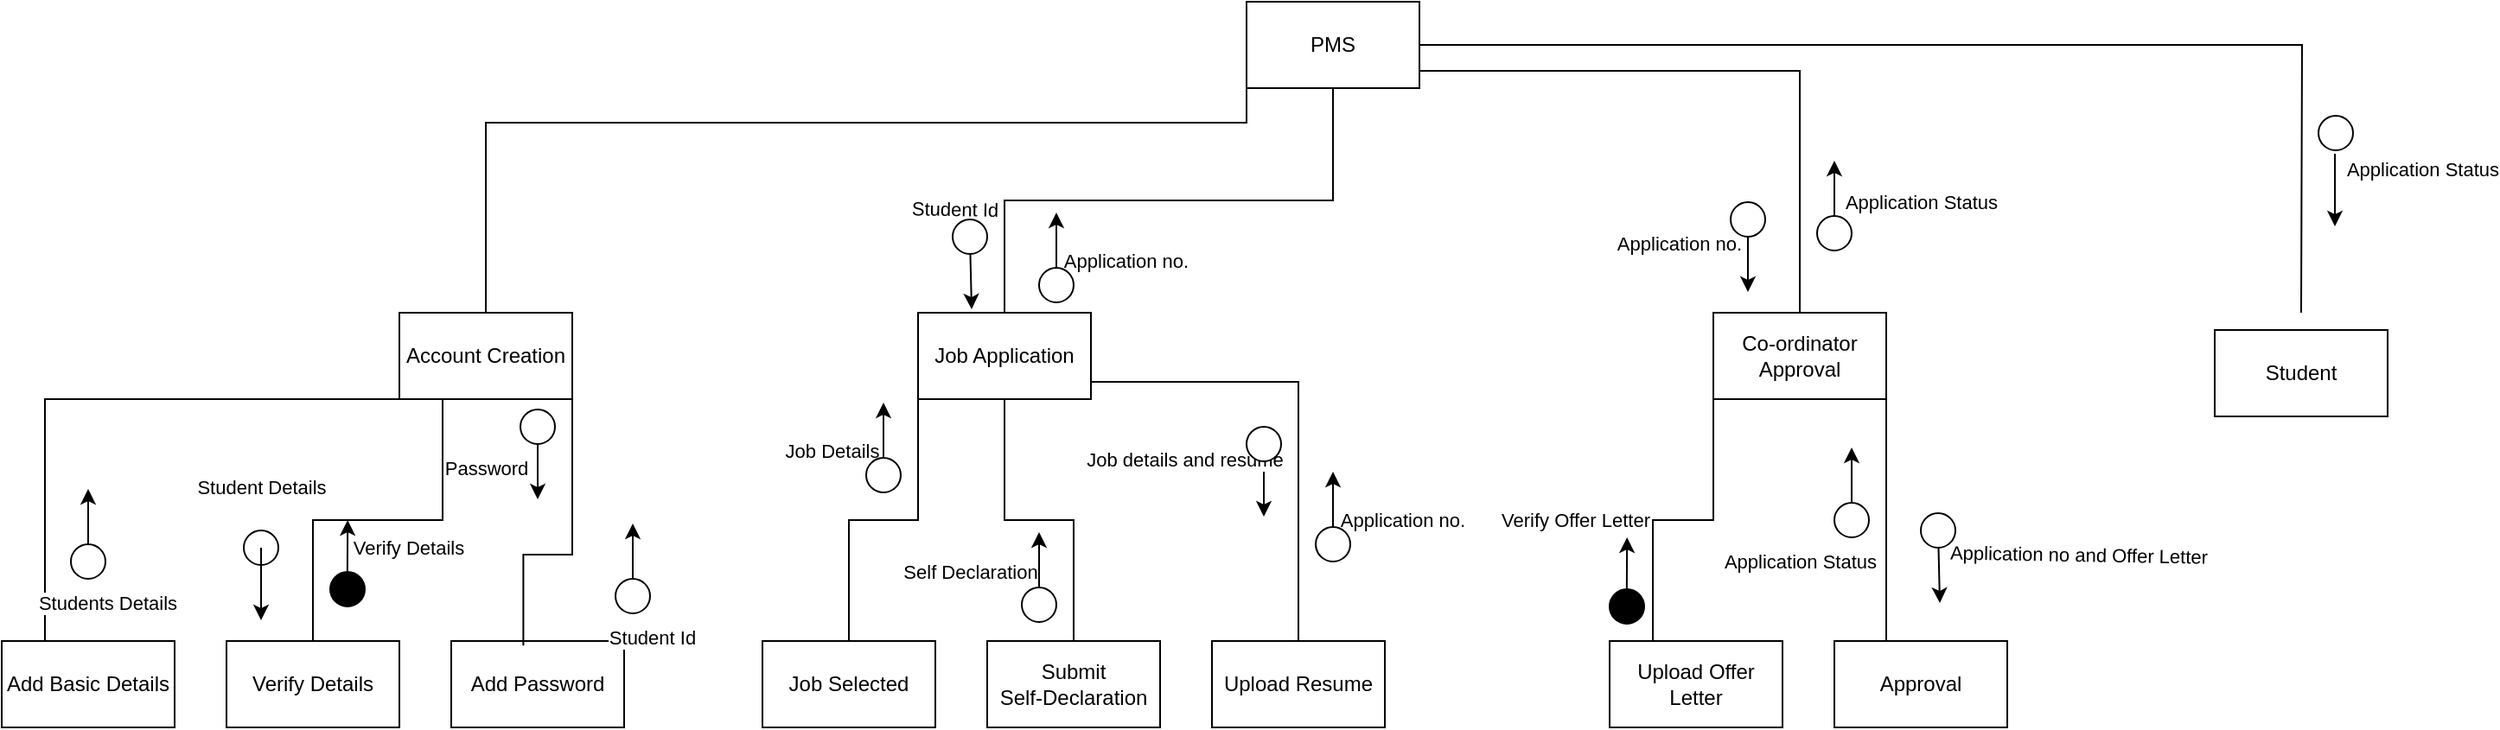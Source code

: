 <mxfile version="24.2.8" type="device">
  <diagram name="Page-1" id="_LCr8pzjU3IR6YzpkM7A">
    <mxGraphModel dx="1884" dy="458" grid="1" gridSize="10" guides="1" tooltips="1" connect="1" arrows="1" fold="1" page="1" pageScale="1" pageWidth="850" pageHeight="1100" math="0" shadow="0">
      <root>
        <mxCell id="0" />
        <mxCell id="1" parent="0" />
        <mxCell id="db7eTrHwo0noK78gcjz7-17" style="edgeStyle=orthogonalEdgeStyle;rounded=0;orthogonalLoop=1;jettySize=auto;html=1;exitX=0;exitY=1;exitDx=0;exitDy=0;startArrow=none;startFill=0;endArrow=none;endFill=0;" parent="1" source="db7eTrHwo0noK78gcjz7-1" target="db7eTrHwo0noK78gcjz7-5" edge="1">
          <mxGeometry relative="1" as="geometry">
            <Array as="points">
              <mxPoint x="-50" y="150" />
              <mxPoint x="-490" y="150" />
            </Array>
          </mxGeometry>
        </mxCell>
        <mxCell id="db7eTrHwo0noK78gcjz7-18" style="edgeStyle=orthogonalEdgeStyle;rounded=0;orthogonalLoop=1;jettySize=auto;html=1;exitX=1;exitY=1;exitDx=0;exitDy=0;endArrow=none;endFill=0;" parent="1" source="db7eTrHwo0noK78gcjz7-1" target="db7eTrHwo0noK78gcjz7-3" edge="1">
          <mxGeometry relative="1" as="geometry">
            <Array as="points">
              <mxPoint x="50" y="120" />
              <mxPoint x="270" y="120" />
            </Array>
          </mxGeometry>
        </mxCell>
        <mxCell id="db7eTrHwo0noK78gcjz7-19" style="edgeStyle=orthogonalEdgeStyle;rounded=0;orthogonalLoop=1;jettySize=auto;html=1;exitX=0.5;exitY=1;exitDx=0;exitDy=0;endArrow=none;endFill=0;" parent="1" source="db7eTrHwo0noK78gcjz7-1" target="db7eTrHwo0noK78gcjz7-4" edge="1">
          <mxGeometry relative="1" as="geometry" />
        </mxCell>
        <mxCell id="db7eTrHwo0noK78gcjz7-20" style="edgeStyle=orthogonalEdgeStyle;rounded=0;orthogonalLoop=1;jettySize=auto;html=1;exitX=1;exitY=0.5;exitDx=0;exitDy=0;endArrow=none;endFill=0;" parent="1" source="db7eTrHwo0noK78gcjz7-1" edge="1">
          <mxGeometry relative="1" as="geometry">
            <mxPoint x="560" y="260" as="targetPoint" />
          </mxGeometry>
        </mxCell>
        <mxCell id="db7eTrHwo0noK78gcjz7-1" value="PMS" style="html=1;dashed=0;whiteSpace=wrap;" parent="1" vertex="1">
          <mxGeometry x="-50" y="80" width="100" height="50" as="geometry" />
        </mxCell>
        <mxCell id="db7eTrHwo0noK78gcjz7-2" value="Student" style="html=1;dashed=0;whiteSpace=wrap;" parent="1" vertex="1">
          <mxGeometry x="510" y="270" width="100" height="50" as="geometry" />
        </mxCell>
        <mxCell id="db7eTrHwo0noK78gcjz7-28" style="edgeStyle=orthogonalEdgeStyle;rounded=0;orthogonalLoop=1;jettySize=auto;html=1;exitX=0;exitY=1;exitDx=0;exitDy=0;entryX=0.25;entryY=0;entryDx=0;entryDy=0;endArrow=none;endFill=0;" parent="1" source="db7eTrHwo0noK78gcjz7-3" target="db7eTrHwo0noK78gcjz7-14" edge="1">
          <mxGeometry relative="1" as="geometry" />
        </mxCell>
        <mxCell id="db7eTrHwo0noK78gcjz7-29" style="edgeStyle=orthogonalEdgeStyle;rounded=0;orthogonalLoop=1;jettySize=auto;html=1;exitX=0.75;exitY=1;exitDx=0;exitDy=0;entryX=0.25;entryY=0;entryDx=0;entryDy=0;endArrow=none;endFill=0;" parent="1" source="db7eTrHwo0noK78gcjz7-3" target="db7eTrHwo0noK78gcjz7-13" edge="1">
          <mxGeometry relative="1" as="geometry">
            <Array as="points">
              <mxPoint x="320" y="310" />
              <mxPoint x="320" y="450" />
            </Array>
          </mxGeometry>
        </mxCell>
        <mxCell id="db7eTrHwo0noK78gcjz7-3" value="Co-ordinator Approval" style="html=1;dashed=0;whiteSpace=wrap;" parent="1" vertex="1">
          <mxGeometry x="220" y="260" width="100" height="50" as="geometry" />
        </mxCell>
        <mxCell id="db7eTrHwo0noK78gcjz7-25" style="edgeStyle=orthogonalEdgeStyle;rounded=0;orthogonalLoop=1;jettySize=auto;html=1;exitX=0;exitY=1;exitDx=0;exitDy=0;endArrow=none;endFill=0;" parent="1" source="db7eTrHwo0noK78gcjz7-4" target="db7eTrHwo0noK78gcjz7-10" edge="1">
          <mxGeometry relative="1" as="geometry" />
        </mxCell>
        <mxCell id="db7eTrHwo0noK78gcjz7-26" style="edgeStyle=orthogonalEdgeStyle;rounded=0;orthogonalLoop=1;jettySize=auto;html=1;exitX=0.5;exitY=1;exitDx=0;exitDy=0;endArrow=none;endFill=0;" parent="1" source="db7eTrHwo0noK78gcjz7-4" target="db7eTrHwo0noK78gcjz7-12" edge="1">
          <mxGeometry relative="1" as="geometry" />
        </mxCell>
        <mxCell id="db7eTrHwo0noK78gcjz7-27" style="edgeStyle=orthogonalEdgeStyle;rounded=0;orthogonalLoop=1;jettySize=auto;html=1;exitX=1;exitY=1;exitDx=0;exitDy=0;endArrow=none;endFill=0;" parent="1" source="db7eTrHwo0noK78gcjz7-4" target="db7eTrHwo0noK78gcjz7-11" edge="1">
          <mxGeometry relative="1" as="geometry">
            <Array as="points">
              <mxPoint x="-140" y="300" />
              <mxPoint x="-20" y="300" />
            </Array>
          </mxGeometry>
        </mxCell>
        <mxCell id="db7eTrHwo0noK78gcjz7-4" value="Job Application" style="html=1;dashed=0;whiteSpace=wrap;" parent="1" vertex="1">
          <mxGeometry x="-240" y="260" width="100" height="50" as="geometry" />
        </mxCell>
        <mxCell id="db7eTrHwo0noK78gcjz7-22" style="edgeStyle=orthogonalEdgeStyle;rounded=0;orthogonalLoop=1;jettySize=auto;html=1;exitX=0;exitY=1;exitDx=0;exitDy=0;entryX=0.25;entryY=0;entryDx=0;entryDy=0;endArrow=none;endFill=0;" parent="1" source="db7eTrHwo0noK78gcjz7-5" target="db7eTrHwo0noK78gcjz7-6" edge="1">
          <mxGeometry relative="1" as="geometry">
            <Array as="points">
              <mxPoint x="-745" y="310" />
            </Array>
          </mxGeometry>
        </mxCell>
        <mxCell id="db7eTrHwo0noK78gcjz7-23" style="edgeStyle=orthogonalEdgeStyle;rounded=0;orthogonalLoop=1;jettySize=auto;html=1;exitX=0.25;exitY=1;exitDx=0;exitDy=0;entryX=0.5;entryY=0;entryDx=0;entryDy=0;endArrow=none;endFill=0;" parent="1" source="db7eTrHwo0noK78gcjz7-5" target="db7eTrHwo0noK78gcjz7-8" edge="1">
          <mxGeometry relative="1" as="geometry" />
        </mxCell>
        <mxCell id="db7eTrHwo0noK78gcjz7-5" value="Account Creation" style="html=1;dashed=0;whiteSpace=wrap;" parent="1" vertex="1">
          <mxGeometry x="-540" y="260" width="100" height="50" as="geometry" />
        </mxCell>
        <mxCell id="db7eTrHwo0noK78gcjz7-6" value="Add Basic Details" style="html=1;dashed=0;whiteSpace=wrap;" parent="1" vertex="1">
          <mxGeometry x="-770" y="450" width="100" height="50" as="geometry" />
        </mxCell>
        <mxCell id="db7eTrHwo0noK78gcjz7-7" value="Add Password" style="html=1;dashed=0;whiteSpace=wrap;" parent="1" vertex="1">
          <mxGeometry x="-510" y="450" width="100" height="50" as="geometry" />
        </mxCell>
        <mxCell id="db7eTrHwo0noK78gcjz7-8" value="Verify Details" style="html=1;dashed=0;whiteSpace=wrap;" parent="1" vertex="1">
          <mxGeometry x="-640" y="450" width="100" height="50" as="geometry" />
        </mxCell>
        <mxCell id="db7eTrHwo0noK78gcjz7-10" value="Job Selected" style="html=1;dashed=0;whiteSpace=wrap;" parent="1" vertex="1">
          <mxGeometry x="-330" y="450" width="100" height="50" as="geometry" />
        </mxCell>
        <mxCell id="db7eTrHwo0noK78gcjz7-11" value="Upload Resume" style="html=1;dashed=0;whiteSpace=wrap;" parent="1" vertex="1">
          <mxGeometry x="-70" y="450" width="100" height="50" as="geometry" />
        </mxCell>
        <mxCell id="db7eTrHwo0noK78gcjz7-12" value="Submit&lt;br&gt;Self-Declaration" style="html=1;dashed=0;whiteSpace=wrap;" parent="1" vertex="1">
          <mxGeometry x="-200" y="450" width="100" height="50" as="geometry" />
        </mxCell>
        <mxCell id="db7eTrHwo0noK78gcjz7-13" value="Approval" style="html=1;dashed=0;whiteSpace=wrap;" parent="1" vertex="1">
          <mxGeometry x="290" y="450" width="100" height="50" as="geometry" />
        </mxCell>
        <mxCell id="db7eTrHwo0noK78gcjz7-14" value="Upload Offer&lt;br&gt;Letter" style="html=1;dashed=0;whiteSpace=wrap;" parent="1" vertex="1">
          <mxGeometry x="160" y="450" width="100" height="50" as="geometry" />
        </mxCell>
        <mxCell id="db7eTrHwo0noK78gcjz7-24" style="edgeStyle=orthogonalEdgeStyle;rounded=0;orthogonalLoop=1;jettySize=auto;html=1;exitX=0.75;exitY=1;exitDx=0;exitDy=0;entryX=0.417;entryY=0.053;entryDx=0;entryDy=0;entryPerimeter=0;endArrow=none;endFill=0;" parent="1" source="db7eTrHwo0noK78gcjz7-5" target="db7eTrHwo0noK78gcjz7-7" edge="1">
          <mxGeometry relative="1" as="geometry">
            <Array as="points">
              <mxPoint x="-440" y="310" />
              <mxPoint x="-440" y="400" />
              <mxPoint x="-468" y="400" />
            </Array>
          </mxGeometry>
        </mxCell>
        <mxCell id="wjksb9bg_P6N--dJNT-M-3" value="" style="group;rotation=-225;" parent="1" vertex="1" connectable="0">
          <mxGeometry x="-640" y="390" width="40" height="40" as="geometry" />
        </mxCell>
        <mxCell id="wjksb9bg_P6N--dJNT-M-1" value="" style="ellipse;whiteSpace=wrap;html=1;aspect=fixed;rotation=-225;" parent="wjksb9bg_P6N--dJNT-M-3" vertex="1">
          <mxGeometry x="10" y="-4" width="20" height="20" as="geometry" />
        </mxCell>
        <mxCell id="wjksb9bg_P6N--dJNT-M-2" value="" style="endArrow=classic;html=1;rounded=0;" parent="wjksb9bg_P6N--dJNT-M-3" edge="1">
          <mxGeometry width="50" height="50" relative="1" as="geometry">
            <mxPoint x="20" y="6" as="sourcePoint" />
            <mxPoint x="20" y="48" as="targetPoint" />
          </mxGeometry>
        </mxCell>
        <mxCell id="wjksb9bg_P6N--dJNT-M-8" value="Student Details" style="edgeLabel;html=1;align=center;verticalAlign=middle;resizable=0;points=[];" parent="wjksb9bg_P6N--dJNT-M-2" vertex="1" connectable="0">
          <mxGeometry x="-0.031" y="2" relative="1" as="geometry">
            <mxPoint x="-2" y="-56" as="offset" />
          </mxGeometry>
        </mxCell>
        <mxCell id="wjksb9bg_P6N--dJNT-M-4" value="" style="group;rotation=-45;" parent="1" vertex="1" connectable="0">
          <mxGeometry x="-740" y="370" width="40" height="40" as="geometry" />
        </mxCell>
        <mxCell id="wjksb9bg_P6N--dJNT-M-6" value="" style="endArrow=classic;html=1;rounded=0;" parent="wjksb9bg_P6N--dJNT-M-4" edge="1">
          <mxGeometry width="50" height="50" relative="1" as="geometry">
            <mxPoint x="20" y="34" as="sourcePoint" />
            <mxPoint x="20" y="-8" as="targetPoint" />
          </mxGeometry>
        </mxCell>
        <mxCell id="wjksb9bg_P6N--dJNT-M-7" value="Students Details" style="edgeLabel;html=1;align=center;verticalAlign=middle;resizable=0;points=[];rotation=0;" parent="wjksb9bg_P6N--dJNT-M-6" vertex="1" connectable="0">
          <mxGeometry x="-0.338" y="-3" relative="1" as="geometry">
            <mxPoint x="8" y="38" as="offset" />
          </mxGeometry>
        </mxCell>
        <mxCell id="wjksb9bg_P6N--dJNT-M-5" value="" style="ellipse;whiteSpace=wrap;html=1;aspect=fixed;rotation=-45;" parent="wjksb9bg_P6N--dJNT-M-4" vertex="1">
          <mxGeometry x="10" y="24" width="20" height="20" as="geometry" />
        </mxCell>
        <mxCell id="wjksb9bg_P6N--dJNT-M-14" value="" style="group;rotation=-45;" parent="1" vertex="1" connectable="0">
          <mxGeometry x="-280" y="320" width="40" height="40" as="geometry" />
        </mxCell>
        <mxCell id="wjksb9bg_P6N--dJNT-M-15" value="" style="endArrow=classic;html=1;rounded=0;" parent="wjksb9bg_P6N--dJNT-M-14" edge="1">
          <mxGeometry width="50" height="50" relative="1" as="geometry">
            <mxPoint x="20" y="34" as="sourcePoint" />
            <mxPoint x="20" y="-8" as="targetPoint" />
          </mxGeometry>
        </mxCell>
        <mxCell id="wjksb9bg_P6N--dJNT-M-16" value="Job Details" style="edgeLabel;html=1;align=center;verticalAlign=middle;resizable=0;points=[];rotation=0;" parent="wjksb9bg_P6N--dJNT-M-15" vertex="1" connectable="0">
          <mxGeometry x="-0.338" y="-3" relative="1" as="geometry">
            <mxPoint x="-33" as="offset" />
          </mxGeometry>
        </mxCell>
        <mxCell id="wjksb9bg_P6N--dJNT-M-17" value="" style="ellipse;whiteSpace=wrap;html=1;aspect=fixed;rotation=-45;" parent="wjksb9bg_P6N--dJNT-M-14" vertex="1">
          <mxGeometry x="10" y="24" width="20" height="20" as="geometry" />
        </mxCell>
        <mxCell id="wjksb9bg_P6N--dJNT-M-22" value="" style="group;rotation=135;" parent="1" vertex="1" connectable="0">
          <mxGeometry x="-480" y="320" width="40" height="40" as="geometry" />
        </mxCell>
        <mxCell id="wjksb9bg_P6N--dJNT-M-23" value="" style="endArrow=classic;html=1;rounded=0;" parent="wjksb9bg_P6N--dJNT-M-22" edge="1">
          <mxGeometry width="50" height="50" relative="1" as="geometry">
            <mxPoint x="20" y="6" as="sourcePoint" />
            <mxPoint x="20" y="48" as="targetPoint" />
          </mxGeometry>
        </mxCell>
        <mxCell id="wjksb9bg_P6N--dJNT-M-24" value="Password" style="edgeLabel;html=1;align=center;verticalAlign=middle;resizable=0;points=[];rotation=0;" parent="wjksb9bg_P6N--dJNT-M-23" vertex="1" connectable="0">
          <mxGeometry x="-0.338" y="-3" relative="1" as="geometry">
            <mxPoint x="-27" y="10" as="offset" />
          </mxGeometry>
        </mxCell>
        <mxCell id="wjksb9bg_P6N--dJNT-M-25" value="" style="ellipse;whiteSpace=wrap;html=1;aspect=fixed;rotation=135;" parent="wjksb9bg_P6N--dJNT-M-22" vertex="1">
          <mxGeometry x="10" y="-4" width="20" height="20" as="geometry" />
        </mxCell>
        <mxCell id="wjksb9bg_P6N--dJNT-M-26" value="" style="group;rotation=-225;" parent="1" vertex="1" connectable="0">
          <mxGeometry x="-230" y="210" width="40" height="40" as="geometry" />
        </mxCell>
        <mxCell id="wjksb9bg_P6N--dJNT-M-27" value="" style="endArrow=classic;html=1;rounded=0;" parent="wjksb9bg_P6N--dJNT-M-26" edge="1">
          <mxGeometry width="50" height="50" relative="1" as="geometry">
            <mxPoint x="20" y="6" as="sourcePoint" />
            <mxPoint x="21" y="48" as="targetPoint" />
          </mxGeometry>
        </mxCell>
        <mxCell id="wjksb9bg_P6N--dJNT-M-28" value="Student Id" style="edgeLabel;html=1;align=center;verticalAlign=middle;resizable=0;points=[];rotation=1;" parent="wjksb9bg_P6N--dJNT-M-27" vertex="1" connectable="0">
          <mxGeometry x="-0.338" y="-3" relative="1" as="geometry">
            <mxPoint x="-7" y="-30" as="offset" />
          </mxGeometry>
        </mxCell>
        <mxCell id="wjksb9bg_P6N--dJNT-M-29" value="" style="ellipse;whiteSpace=wrap;html=1;aspect=fixed;rotation=-225;" parent="wjksb9bg_P6N--dJNT-M-26" vertex="1">
          <mxGeometry x="10" y="-4" width="20" height="20" as="geometry" />
        </mxCell>
        <mxCell id="wjksb9bg_P6N--dJNT-M-31" value="" style="group" parent="1" vertex="1" connectable="0">
          <mxGeometry x="-580" y="380" width="20" height="50" as="geometry" />
        </mxCell>
        <mxCell id="wjksb9bg_P6N--dJNT-M-9" value="" style="ellipse;whiteSpace=wrap;html=1;aspect=fixed;fillColor=#000000;" parent="wjksb9bg_P6N--dJNT-M-31" vertex="1">
          <mxGeometry y="30" width="20" height="20" as="geometry" />
        </mxCell>
        <mxCell id="wjksb9bg_P6N--dJNT-M-11" value="" style="endArrow=classic;html=1;rounded=0;movable=1;resizable=1;rotatable=1;deletable=1;editable=1;locked=0;connectable=1;" parent="wjksb9bg_P6N--dJNT-M-31" edge="1">
          <mxGeometry width="50" height="50" relative="1" as="geometry">
            <mxPoint x="9.83" y="50" as="sourcePoint" />
            <mxPoint x="10.09" as="targetPoint" />
          </mxGeometry>
        </mxCell>
        <mxCell id="wjksb9bg_P6N--dJNT-M-13" value="Verify Details" style="edgeLabel;html=1;align=center;verticalAlign=middle;resizable=0;points=[];" parent="wjksb9bg_P6N--dJNT-M-11" vertex="1" connectable="0">
          <mxGeometry x="0.395" y="-1" relative="1" as="geometry">
            <mxPoint x="34" y="1" as="offset" />
          </mxGeometry>
        </mxCell>
        <mxCell id="wjksb9bg_P6N--dJNT-M-32" value="" style="group" parent="1" vertex="1" connectable="0">
          <mxGeometry x="160" y="390" width="20" height="50" as="geometry" />
        </mxCell>
        <mxCell id="wjksb9bg_P6N--dJNT-M-33" value="" style="ellipse;whiteSpace=wrap;html=1;aspect=fixed;fillColor=#000000;" parent="wjksb9bg_P6N--dJNT-M-32" vertex="1">
          <mxGeometry y="30" width="20" height="20" as="geometry" />
        </mxCell>
        <mxCell id="wjksb9bg_P6N--dJNT-M-34" value="" style="endArrow=classic;html=1;rounded=0;movable=1;resizable=1;rotatable=1;deletable=1;editable=1;locked=0;connectable=1;" parent="wjksb9bg_P6N--dJNT-M-32" edge="1">
          <mxGeometry width="50" height="50" relative="1" as="geometry">
            <mxPoint x="9.83" y="50" as="sourcePoint" />
            <mxPoint x="10.09" as="targetPoint" />
          </mxGeometry>
        </mxCell>
        <mxCell id="wjksb9bg_P6N--dJNT-M-35" value="Verify Offer Letter" style="edgeLabel;html=1;align=center;verticalAlign=middle;resizable=0;points=[];" parent="wjksb9bg_P6N--dJNT-M-34" vertex="1" connectable="0">
          <mxGeometry x="0.395" y="-1" relative="1" as="geometry">
            <mxPoint x="-31" y="-25" as="offset" />
          </mxGeometry>
        </mxCell>
        <mxCell id="wjksb9bg_P6N--dJNT-M-38" value="" style="group;rotation=-45;" parent="1" vertex="1" connectable="0">
          <mxGeometry x="-190" y="395" width="40" height="40" as="geometry" />
        </mxCell>
        <mxCell id="wjksb9bg_P6N--dJNT-M-39" value="" style="endArrow=classic;html=1;rounded=0;" parent="wjksb9bg_P6N--dJNT-M-38" edge="1">
          <mxGeometry width="50" height="50" relative="1" as="geometry">
            <mxPoint x="20" y="34" as="sourcePoint" />
            <mxPoint x="20" y="-8" as="targetPoint" />
          </mxGeometry>
        </mxCell>
        <mxCell id="wjksb9bg_P6N--dJNT-M-40" value="Self Declaration" style="edgeLabel;html=1;align=center;verticalAlign=middle;resizable=0;points=[];rotation=0;" parent="wjksb9bg_P6N--dJNT-M-39" vertex="1" connectable="0">
          <mxGeometry x="-0.338" y="-3" relative="1" as="geometry">
            <mxPoint x="-43" y="-5" as="offset" />
          </mxGeometry>
        </mxCell>
        <mxCell id="wjksb9bg_P6N--dJNT-M-41" value="" style="ellipse;whiteSpace=wrap;html=1;aspect=fixed;rotation=-45;" parent="wjksb9bg_P6N--dJNT-M-38" vertex="1">
          <mxGeometry x="10" y="24" width="20" height="20" as="geometry" />
        </mxCell>
        <mxCell id="wjksb9bg_P6N--dJNT-M-42" value="" style="group;rotation=-45;" parent="1" vertex="1" connectable="0">
          <mxGeometry x="-425" y="390" width="40" height="40" as="geometry" />
        </mxCell>
        <mxCell id="wjksb9bg_P6N--dJNT-M-43" value="" style="endArrow=classic;html=1;rounded=0;" parent="wjksb9bg_P6N--dJNT-M-42" edge="1">
          <mxGeometry width="50" height="50" relative="1" as="geometry">
            <mxPoint x="20" y="34" as="sourcePoint" />
            <mxPoint x="20" y="-8" as="targetPoint" />
          </mxGeometry>
        </mxCell>
        <mxCell id="wjksb9bg_P6N--dJNT-M-44" value="Student Id" style="edgeLabel;html=1;align=center;verticalAlign=middle;resizable=0;points=[];rotation=0;" parent="wjksb9bg_P6N--dJNT-M-43" vertex="1" connectable="0">
          <mxGeometry x="-0.338" y="-3" relative="1" as="geometry">
            <mxPoint x="8" y="38" as="offset" />
          </mxGeometry>
        </mxCell>
        <mxCell id="wjksb9bg_P6N--dJNT-M-45" value="" style="ellipse;whiteSpace=wrap;html=1;aspect=fixed;rotation=-45;" parent="wjksb9bg_P6N--dJNT-M-42" vertex="1">
          <mxGeometry x="10" y="24" width="20" height="20" as="geometry" />
        </mxCell>
        <mxCell id="wjksb9bg_P6N--dJNT-M-46" value="" style="group;rotation=135;" parent="1" vertex="1" connectable="0">
          <mxGeometry x="-60" y="330" width="40" height="40" as="geometry" />
        </mxCell>
        <mxCell id="wjksb9bg_P6N--dJNT-M-47" value="" style="endArrow=classic;html=1;rounded=0;" parent="wjksb9bg_P6N--dJNT-M-46" edge="1">
          <mxGeometry width="50" height="50" relative="1" as="geometry">
            <mxPoint x="20" y="6" as="sourcePoint" />
            <mxPoint x="20" y="48" as="targetPoint" />
          </mxGeometry>
        </mxCell>
        <mxCell id="wjksb9bg_P6N--dJNT-M-48" value="Job details and resume" style="edgeLabel;html=1;align=center;verticalAlign=middle;resizable=0;points=[];rotation=0;" parent="wjksb9bg_P6N--dJNT-M-47" vertex="1" connectable="0">
          <mxGeometry x="-0.338" y="-3" relative="1" as="geometry">
            <mxPoint x="-43" y="-5" as="offset" />
          </mxGeometry>
        </mxCell>
        <mxCell id="wjksb9bg_P6N--dJNT-M-49" value="" style="ellipse;whiteSpace=wrap;html=1;aspect=fixed;rotation=135;" parent="wjksb9bg_P6N--dJNT-M-46" vertex="1">
          <mxGeometry x="10" y="-4" width="20" height="20" as="geometry" />
        </mxCell>
        <mxCell id="wjksb9bg_P6N--dJNT-M-50" value="" style="group;rotation=-45;" parent="1" vertex="1" connectable="0">
          <mxGeometry x="-20" y="360" width="40" height="40" as="geometry" />
        </mxCell>
        <mxCell id="wjksb9bg_P6N--dJNT-M-51" value="" style="endArrow=classic;html=1;rounded=0;" parent="wjksb9bg_P6N--dJNT-M-50" edge="1">
          <mxGeometry width="50" height="50" relative="1" as="geometry">
            <mxPoint x="20" y="34" as="sourcePoint" />
            <mxPoint x="20" y="-8" as="targetPoint" />
          </mxGeometry>
        </mxCell>
        <mxCell id="wjksb9bg_P6N--dJNT-M-52" value="Application no." style="edgeLabel;html=1;align=center;verticalAlign=middle;resizable=0;points=[];rotation=0;" parent="wjksb9bg_P6N--dJNT-M-51" vertex="1" connectable="0">
          <mxGeometry x="-0.338" y="-3" relative="1" as="geometry">
            <mxPoint x="37" as="offset" />
          </mxGeometry>
        </mxCell>
        <mxCell id="wjksb9bg_P6N--dJNT-M-53" value="" style="ellipse;whiteSpace=wrap;html=1;aspect=fixed;rotation=-45;" parent="wjksb9bg_P6N--dJNT-M-50" vertex="1">
          <mxGeometry x="10" y="24" width="20" height="20" as="geometry" />
        </mxCell>
        <mxCell id="wjksb9bg_P6N--dJNT-M-54" value="" style="group;rotation=-45;" parent="1" vertex="1" connectable="0">
          <mxGeometry x="-180" y="210" width="40" height="40" as="geometry" />
        </mxCell>
        <mxCell id="wjksb9bg_P6N--dJNT-M-55" value="" style="endArrow=classic;html=1;rounded=0;" parent="wjksb9bg_P6N--dJNT-M-54" edge="1">
          <mxGeometry width="50" height="50" relative="1" as="geometry">
            <mxPoint x="20" y="34" as="sourcePoint" />
            <mxPoint x="20" y="-8" as="targetPoint" />
          </mxGeometry>
        </mxCell>
        <mxCell id="wjksb9bg_P6N--dJNT-M-56" value="Application no." style="edgeLabel;html=1;align=center;verticalAlign=middle;resizable=0;points=[];rotation=0;" parent="wjksb9bg_P6N--dJNT-M-55" vertex="1" connectable="0">
          <mxGeometry x="-0.338" y="-3" relative="1" as="geometry">
            <mxPoint x="37" as="offset" />
          </mxGeometry>
        </mxCell>
        <mxCell id="wjksb9bg_P6N--dJNT-M-57" value="" style="ellipse;whiteSpace=wrap;html=1;aspect=fixed;rotation=-45;" parent="wjksb9bg_P6N--dJNT-M-54" vertex="1">
          <mxGeometry x="10" y="24" width="20" height="20" as="geometry" />
        </mxCell>
        <mxCell id="wjksb9bg_P6N--dJNT-M-58" value="" style="group;rotation=135;" parent="1" vertex="1" connectable="0">
          <mxGeometry x="560" y="150" width="40" height="40" as="geometry" />
        </mxCell>
        <mxCell id="wjksb9bg_P6N--dJNT-M-61" value="" style="ellipse;whiteSpace=wrap;html=1;aspect=fixed;rotation=135;" parent="wjksb9bg_P6N--dJNT-M-58" vertex="1">
          <mxGeometry x="10" y="-4" width="20" height="20" as="geometry" />
        </mxCell>
        <mxCell id="wjksb9bg_P6N--dJNT-M-59" value="" style="endArrow=classic;html=1;rounded=0;" parent="1" edge="1">
          <mxGeometry width="50" height="50" relative="1" as="geometry">
            <mxPoint x="579.52" y="168" as="sourcePoint" />
            <mxPoint x="579.52" y="210" as="targetPoint" />
          </mxGeometry>
        </mxCell>
        <mxCell id="wjksb9bg_P6N--dJNT-M-60" value="Application Status" style="edgeLabel;html=1;align=center;verticalAlign=middle;resizable=0;points=[];rotation=0;" parent="wjksb9bg_P6N--dJNT-M-59" vertex="1" connectable="0">
          <mxGeometry x="-0.338" y="-3" relative="1" as="geometry">
            <mxPoint x="53" y="-5" as="offset" />
          </mxGeometry>
        </mxCell>
        <mxCell id="wjksb9bg_P6N--dJNT-M-67" value="" style="group;rotation=-45;" parent="1" vertex="1" connectable="0">
          <mxGeometry x="280" y="346" width="40" height="40" as="geometry" />
        </mxCell>
        <mxCell id="wjksb9bg_P6N--dJNT-M-68" value="" style="endArrow=classic;html=1;rounded=0;" parent="wjksb9bg_P6N--dJNT-M-67" edge="1">
          <mxGeometry width="50" height="50" relative="1" as="geometry">
            <mxPoint x="20" y="34" as="sourcePoint" />
            <mxPoint x="20" y="-8" as="targetPoint" />
          </mxGeometry>
        </mxCell>
        <mxCell id="wjksb9bg_P6N--dJNT-M-69" value="Application Status" style="edgeLabel;html=1;align=center;verticalAlign=middle;resizable=0;points=[];rotation=0;" parent="wjksb9bg_P6N--dJNT-M-68" vertex="1" connectable="0">
          <mxGeometry x="-0.338" y="-3" relative="1" as="geometry">
            <mxPoint x="-33" y="38" as="offset" />
          </mxGeometry>
        </mxCell>
        <mxCell id="wjksb9bg_P6N--dJNT-M-70" value="" style="ellipse;whiteSpace=wrap;html=1;aspect=fixed;rotation=-45;" parent="wjksb9bg_P6N--dJNT-M-67" vertex="1">
          <mxGeometry x="10" y="24" width="20" height="20" as="geometry" />
        </mxCell>
        <mxCell id="wjksb9bg_P6N--dJNT-M-75" value="" style="group;rotation=-225;" parent="1" vertex="1" connectable="0">
          <mxGeometry x="330" y="380" width="40" height="40" as="geometry" />
        </mxCell>
        <mxCell id="wjksb9bg_P6N--dJNT-M-76" value="" style="endArrow=classic;html=1;rounded=0;" parent="wjksb9bg_P6N--dJNT-M-75" edge="1">
          <mxGeometry width="50" height="50" relative="1" as="geometry">
            <mxPoint x="20" y="6" as="sourcePoint" />
            <mxPoint x="21" y="48" as="targetPoint" />
          </mxGeometry>
        </mxCell>
        <mxCell id="wjksb9bg_P6N--dJNT-M-77" value="Application no and Offer Letter" style="edgeLabel;html=1;align=center;verticalAlign=middle;resizable=0;points=[];rotation=1;" parent="wjksb9bg_P6N--dJNT-M-76" vertex="1" connectable="0">
          <mxGeometry x="-0.338" y="-3" relative="1" as="geometry">
            <mxPoint x="83" as="offset" />
          </mxGeometry>
        </mxCell>
        <mxCell id="wjksb9bg_P6N--dJNT-M-78" value="" style="ellipse;whiteSpace=wrap;html=1;aspect=fixed;rotation=-225;" parent="wjksb9bg_P6N--dJNT-M-75" vertex="1">
          <mxGeometry x="10" y="-4" width="20" height="20" as="geometry" />
        </mxCell>
        <mxCell id="wjksb9bg_P6N--dJNT-M-79" value="" style="group;rotation=135;" parent="1" vertex="1" connectable="0">
          <mxGeometry x="220" y="200" width="40" height="40" as="geometry" />
        </mxCell>
        <mxCell id="wjksb9bg_P6N--dJNT-M-80" value="" style="endArrow=classic;html=1;rounded=0;" parent="wjksb9bg_P6N--dJNT-M-79" edge="1">
          <mxGeometry width="50" height="50" relative="1" as="geometry">
            <mxPoint x="20" y="6" as="sourcePoint" />
            <mxPoint x="20" y="48" as="targetPoint" />
          </mxGeometry>
        </mxCell>
        <mxCell id="wjksb9bg_P6N--dJNT-M-81" value="Application no." style="edgeLabel;html=1;align=center;verticalAlign=middle;resizable=0;points=[];rotation=0;" parent="wjksb9bg_P6N--dJNT-M-80" vertex="1" connectable="0">
          <mxGeometry x="-0.338" y="-3" relative="1" as="geometry">
            <mxPoint x="-37" as="offset" />
          </mxGeometry>
        </mxCell>
        <mxCell id="wjksb9bg_P6N--dJNT-M-82" value="" style="ellipse;whiteSpace=wrap;html=1;aspect=fixed;rotation=135;" parent="wjksb9bg_P6N--dJNT-M-79" vertex="1">
          <mxGeometry x="10" y="-4" width="20" height="20" as="geometry" />
        </mxCell>
        <mxCell id="wjksb9bg_P6N--dJNT-M-83" value="" style="group;rotation=-45;" parent="1" vertex="1" connectable="0">
          <mxGeometry x="270" y="180" width="40" height="40" as="geometry" />
        </mxCell>
        <mxCell id="wjksb9bg_P6N--dJNT-M-84" value="" style="endArrow=classic;html=1;rounded=0;" parent="wjksb9bg_P6N--dJNT-M-83" edge="1">
          <mxGeometry width="50" height="50" relative="1" as="geometry">
            <mxPoint x="20" y="34" as="sourcePoint" />
            <mxPoint x="20" y="-8" as="targetPoint" />
          </mxGeometry>
        </mxCell>
        <mxCell id="wjksb9bg_P6N--dJNT-M-85" value="Application Status" style="edgeLabel;html=1;align=center;verticalAlign=middle;resizable=0;points=[];rotation=0;" parent="wjksb9bg_P6N--dJNT-M-84" vertex="1" connectable="0">
          <mxGeometry x="-0.338" y="-3" relative="1" as="geometry">
            <mxPoint x="47" y="-4" as="offset" />
          </mxGeometry>
        </mxCell>
        <mxCell id="wjksb9bg_P6N--dJNT-M-86" value="" style="ellipse;whiteSpace=wrap;html=1;aspect=fixed;rotation=-45;" parent="wjksb9bg_P6N--dJNT-M-83" vertex="1">
          <mxGeometry x="10" y="24" width="20" height="20" as="geometry" />
        </mxCell>
      </root>
    </mxGraphModel>
  </diagram>
</mxfile>
